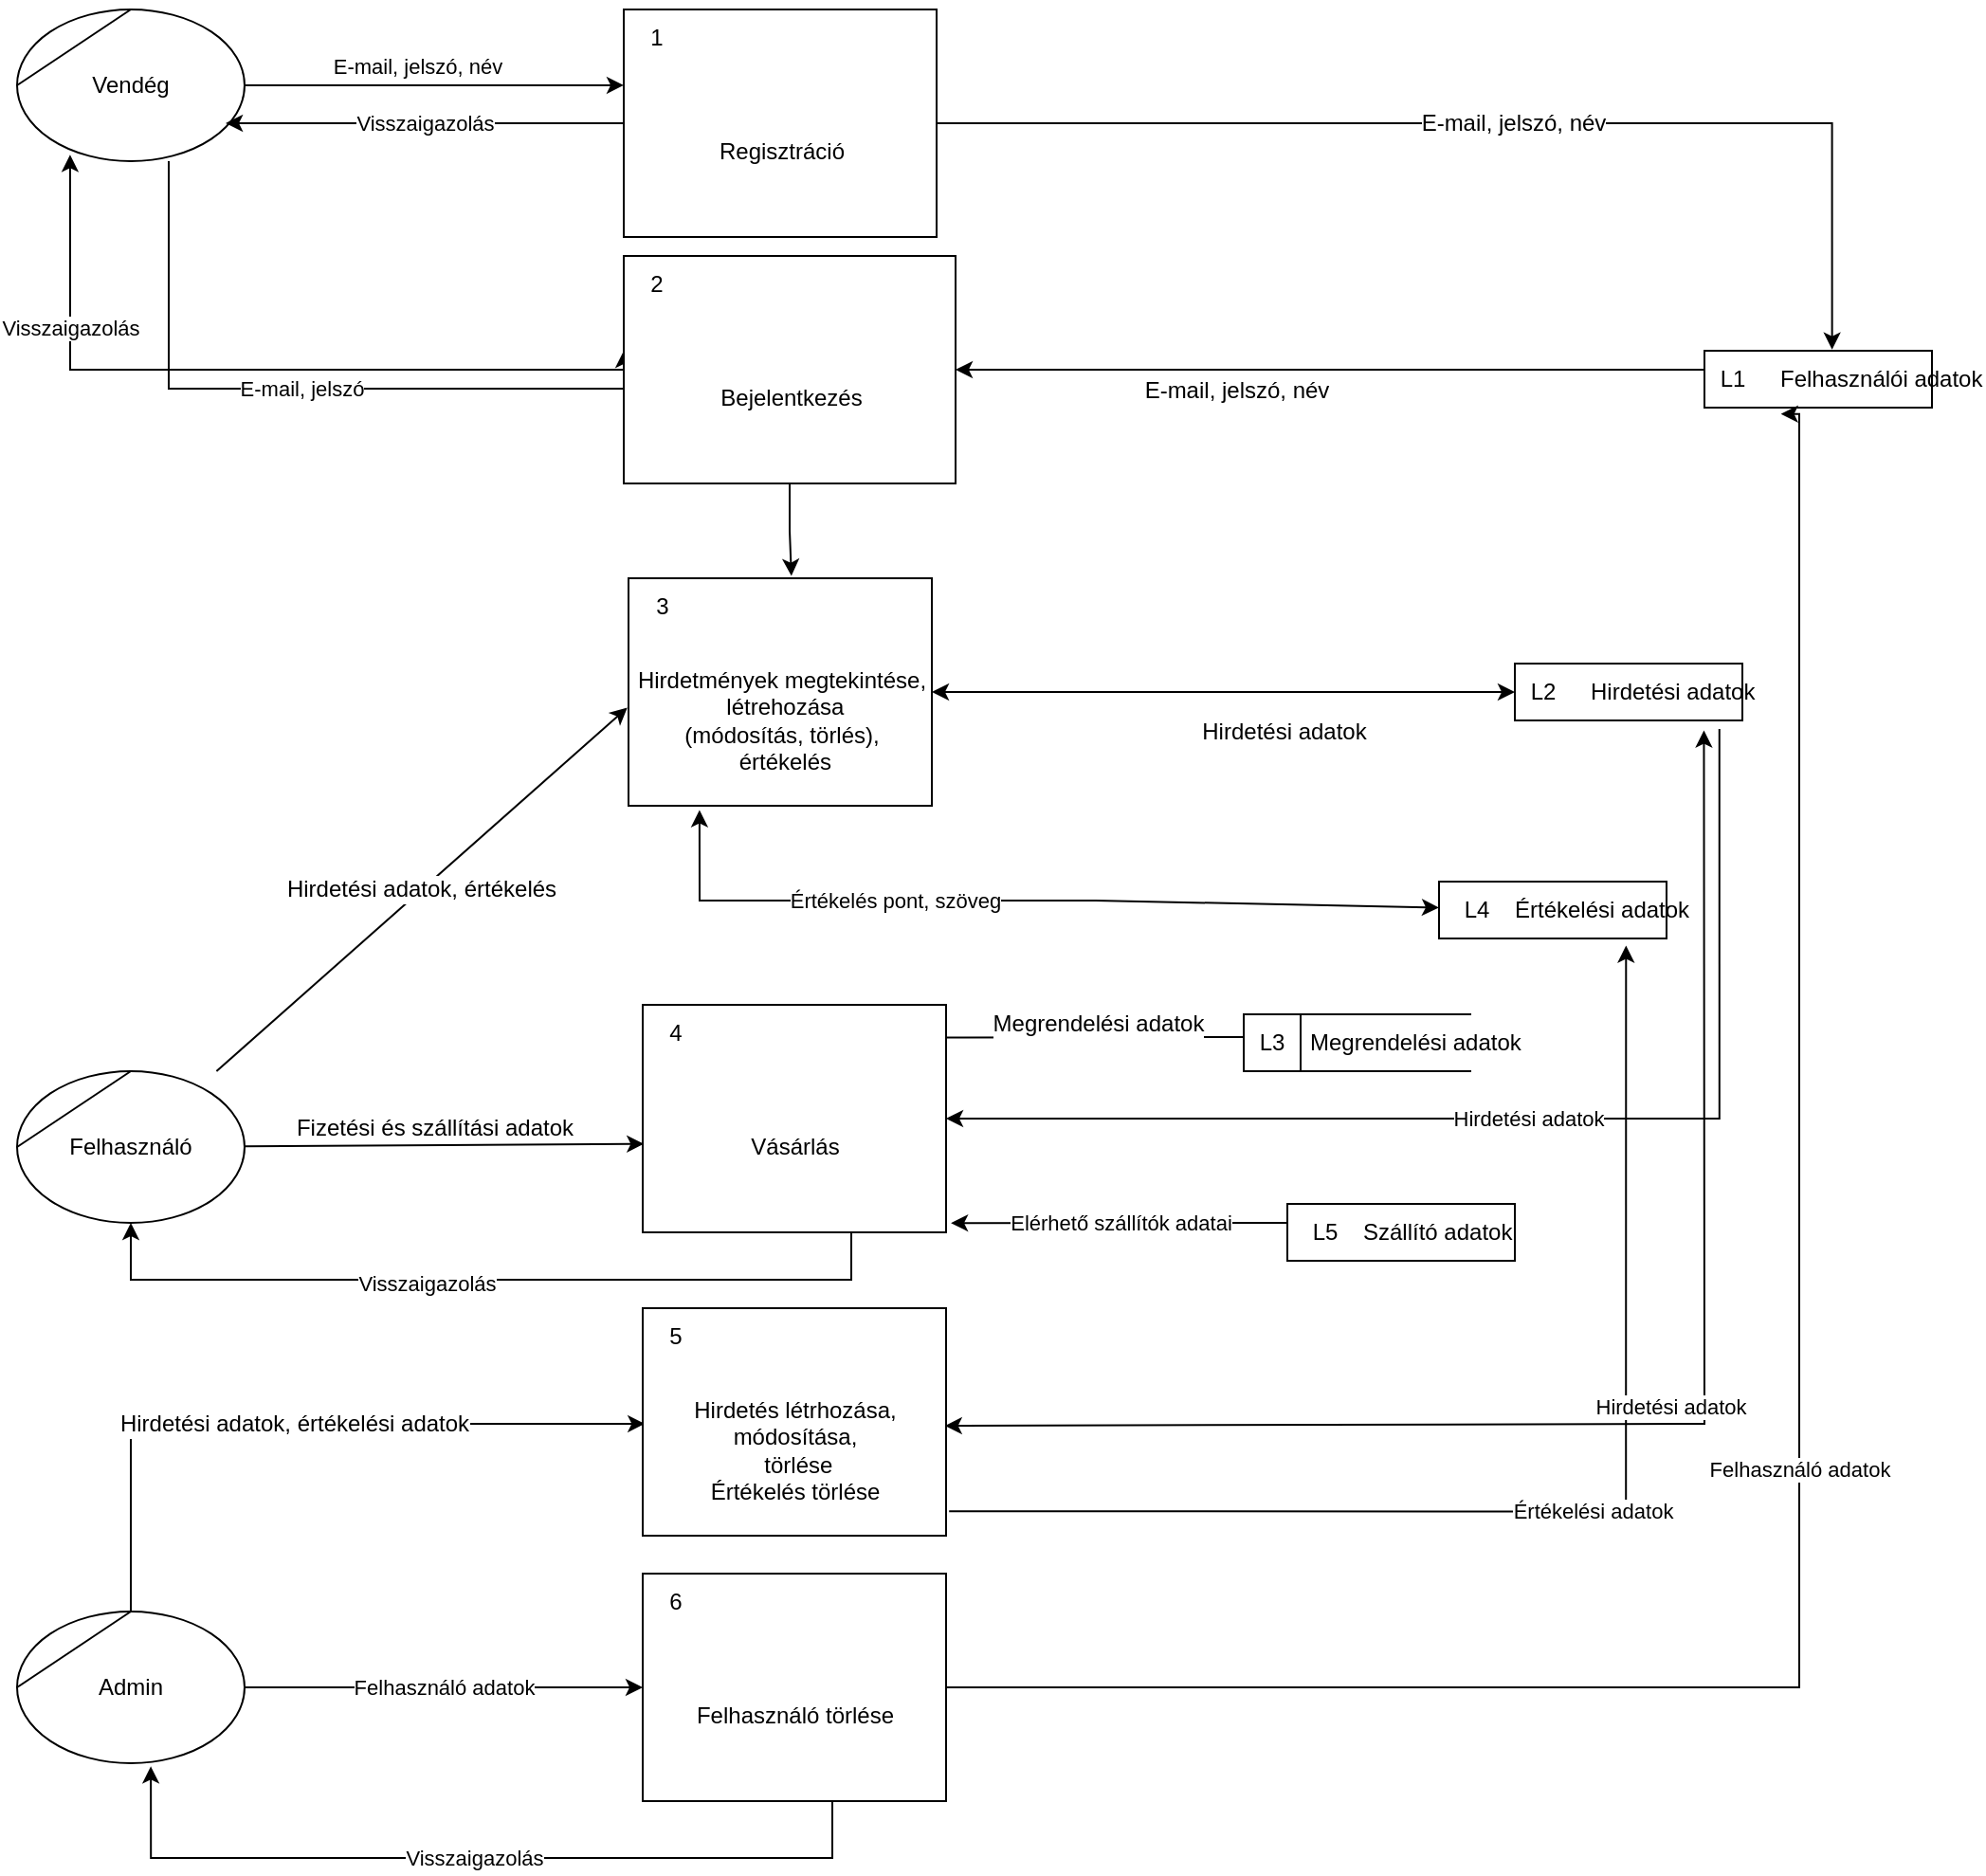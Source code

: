 <mxfile version="20.8.20" type="device"><diagram name="Page-1" id="DvjFBvJf3L-NlQ5-D-IN"><mxGraphModel dx="1216" dy="544" grid="1" gridSize="10" guides="1" tooltips="1" connect="1" arrows="1" fold="1" page="1" pageScale="1" pageWidth="827" pageHeight="1169" math="0" shadow="0"><root><mxCell id="0"/><mxCell id="1" parent="0"/><mxCell id="z8lDRwmuvihOMrb7tYAK-5" value="E-mail, jelszó, név" style="edgeStyle=orthogonalEdgeStyle;rounded=0;orthogonalLoop=1;jettySize=auto;html=1;entryX=0;entryY=0.333;entryDx=0;entryDy=0;entryPerimeter=0;" parent="1" source="z8lDRwmuvihOMrb7tYAK-1" target="z8lDRwmuvihOMrb7tYAK-2" edge="1"><mxGeometry x="-0.093" y="10" relative="1" as="geometry"><mxPoint as="offset"/></mxGeometry></mxCell><mxCell id="z8lDRwmuvihOMrb7tYAK-11" value="E-mail, jelszó" style="edgeStyle=orthogonalEdgeStyle;rounded=0;orthogonalLoop=1;jettySize=auto;html=1;entryX=0;entryY=0.417;entryDx=0;entryDy=0;entryPerimeter=0;" parent="1" source="z8lDRwmuvihOMrb7tYAK-1" target="z8lDRwmuvihOMrb7tYAK-7" edge="1"><mxGeometry relative="1" as="geometry"><mxPoint x="130" y="240" as="targetPoint"/><Array as="points"><mxPoint x="140" y="260"/></Array></mxGeometry></mxCell><mxCell id="z8lDRwmuvihOMrb7tYAK-1" value="Vendég" style="shape=stencil(tZRtjoMgEIZPw98GJR6gYXfvQe10nZQCAbYft99RNKlW7GajiTGZeeXhnZGBCRka5YCVvGHig5VlwTm9Kb5NYhUc1DElr8qjOmhISojenuGGx9gz0DTgMbaq+GR8T9+0j5C1NYYgaE0YKU86wRQaWsvvCdZv/xhFjvgXiOB7kynLyq+/Y3fVNuBiI79j7OB+db/rgceOi61+3Grg4v9YISmTO9xCHlR9/vb2xxxnzYDW6AK8OfLTeZzO66ynzM5CnqyHBUsn1DqN9UITnWoH/kUY5Iu9PtVUzRY1jx4IGk22K9UioSs+44+uvFxl3bKX1nTZdE12iV8=);whiteSpace=wrap;html=1;strokeColor=default;fontFamily=Helvetica;fontSize=12;fontColor=default;fillColor=default;" parent="1" vertex="1"><mxGeometry x="60" y="60" width="120" height="80" as="geometry"/></mxCell><mxCell id="z8lDRwmuvihOMrb7tYAK-6" value="Visszaigazolás" style="edgeStyle=orthogonalEdgeStyle;rounded=0;orthogonalLoop=1;jettySize=auto;html=1;entryX=0.917;entryY=0.75;entryDx=0;entryDy=0;entryPerimeter=0;" parent="1" source="z8lDRwmuvihOMrb7tYAK-2" target="z8lDRwmuvihOMrb7tYAK-1" edge="1"><mxGeometry relative="1" as="geometry"/></mxCell><mxCell id="z8lDRwmuvihOMrb7tYAK-17" style="edgeStyle=orthogonalEdgeStyle;rounded=0;orthogonalLoop=1;jettySize=auto;html=1;entryX=0.561;entryY=-0.021;entryDx=0;entryDy=0;entryPerimeter=0;" parent="1" source="z8lDRwmuvihOMrb7tYAK-2" target="z8lDRwmuvihOMrb7tYAK-15" edge="1"><mxGeometry relative="1" as="geometry"/></mxCell><mxCell id="z8lDRwmuvihOMrb7tYAK-20" value="E-mail, jelszó, név" style="edgeLabel;html=1;align=center;verticalAlign=middle;resizable=0;points=[];fontSize=12;fontFamily=Helvetica;fontColor=default;" parent="z8lDRwmuvihOMrb7tYAK-17" vertex="1" connectable="0"><mxGeometry x="0.026" relative="1" as="geometry"><mxPoint as="offset"/></mxGeometry></mxCell><mxCell id="z8lDRwmuvihOMrb7tYAK-2" value="Regisztráció" style="html=1;dashed=0;whitespace=wrap;shape=mxgraph.dfd.process2;align=center;container=1;collapsible=0;spacingTop=30;" parent="1" vertex="1"><mxGeometry x="380" y="60" width="165" height="120" as="geometry"/></mxCell><mxCell id="z8lDRwmuvihOMrb7tYAK-3" value="1" style="text;html=1;strokeColor=none;fillColor=none;align=center;verticalAlign=middle;whiteSpace=wrap;rounded=0;movable=0;resizable=0;rotatable=0;cloneable=0;deletable=0;connectable=0;allowArrows=0;pointerEvents=1;" parent="z8lDRwmuvihOMrb7tYAK-2" vertex="1"><mxGeometry width="35" height="30" as="geometry"/></mxCell><mxCell id="z8lDRwmuvihOMrb7tYAK-4" value="" style="text;html=1;strokeColor=none;fillColor=none;align=left;verticalAlign=middle;whiteSpace=wrap;rounded=0;movable=0;resizable=0;connectable=0;allowArrows=0;rotatable=0;cloneable=0;deletable=0;spacingLeft=6;autosize=1;resizeWidth=0;" parent="z8lDRwmuvihOMrb7tYAK-2" vertex="1"><mxGeometry x="35" y="-5" width="50" height="40" as="geometry"/></mxCell><mxCell id="z8lDRwmuvihOMrb7tYAK-13" value="Visszaigazolás" style="edgeStyle=orthogonalEdgeStyle;rounded=0;orthogonalLoop=1;jettySize=auto;html=1;entryX=0.233;entryY=0.958;entryDx=0;entryDy=0;entryPerimeter=0;" parent="1" source="z8lDRwmuvihOMrb7tYAK-7" target="z8lDRwmuvihOMrb7tYAK-1" edge="1"><mxGeometry x="0.55" relative="1" as="geometry"><mxPoint as="offset"/></mxGeometry></mxCell><mxCell id="z8lDRwmuvihOMrb7tYAK-24" value="E-mail, jelszó, név" style="edgeStyle=orthogonalEdgeStyle;rounded=0;orthogonalLoop=1;jettySize=auto;html=1;fontFamily=Helvetica;fontSize=12;fontColor=default;" parent="1" source="z8lDRwmuvihOMrb7tYAK-15" target="z8lDRwmuvihOMrb7tYAK-7" edge="1"><mxGeometry x="0.252" y="11" relative="1" as="geometry"><mxPoint as="offset"/><Array as="points"><mxPoint x="860" y="250"/><mxPoint x="860" y="250"/></Array></mxGeometry></mxCell><mxCell id="wmfnZTGR-9gJ-ZtMjW4K-1" style="edgeStyle=orthogonalEdgeStyle;rounded=0;orthogonalLoop=1;jettySize=auto;html=1;entryX=0.537;entryY=-0.01;entryDx=0;entryDy=0;entryPerimeter=0;" edge="1" parent="1" source="z8lDRwmuvihOMrb7tYAK-7" target="z8lDRwmuvihOMrb7tYAK-25"><mxGeometry relative="1" as="geometry"/></mxCell><mxCell id="z8lDRwmuvihOMrb7tYAK-7" value="Bejelentkezés" style="html=1;dashed=0;whitespace=wrap;shape=mxgraph.dfd.process2;align=center;container=1;collapsible=0;spacingTop=30;" parent="1" vertex="1"><mxGeometry x="380" y="190" width="175" height="120" as="geometry"/></mxCell><mxCell id="z8lDRwmuvihOMrb7tYAK-8" value="2" style="text;html=1;strokeColor=none;fillColor=none;align=center;verticalAlign=middle;whiteSpace=wrap;rounded=0;movable=0;resizable=0;rotatable=0;cloneable=0;deletable=0;connectable=0;allowArrows=0;pointerEvents=1;" parent="z8lDRwmuvihOMrb7tYAK-7" vertex="1"><mxGeometry width="35" height="30" as="geometry"/></mxCell><mxCell id="z8lDRwmuvihOMrb7tYAK-9" value="" style="text;html=1;strokeColor=none;fillColor=none;align=left;verticalAlign=middle;whiteSpace=wrap;rounded=0;movable=0;resizable=0;connectable=0;allowArrows=0;rotatable=0;cloneable=0;deletable=0;spacingLeft=6;autosize=1;resizeWidth=0;" parent="z8lDRwmuvihOMrb7tYAK-7" vertex="1"><mxGeometry x="35" y="-5" width="50" height="40" as="geometry"/></mxCell><mxCell id="z8lDRwmuvihOMrb7tYAK-15" value="Felhasználói adatok" style="html=1;dashed=0;whitespace=wrap;shape=mxgraph.dfd.dataStoreID2;align=left;spacingLeft=38;container=1;collapsible=0;" parent="1" vertex="1"><mxGeometry x="950" y="240" width="120" height="30" as="geometry"/></mxCell><mxCell id="z8lDRwmuvihOMrb7tYAK-16" value="L1" style="text;html=1;strokeColor=none;fillColor=none;align=center;verticalAlign=middle;whiteSpace=wrap;rounded=0;movable=0;resizable=0;rotatable=0;cloneable=0;deletable=0;allowArrows=0;connectable=0;" parent="z8lDRwmuvihOMrb7tYAK-15" vertex="1"><mxGeometry width="30" height="30" as="geometry"/></mxCell><mxCell id="z8lDRwmuvihOMrb7tYAK-28" value="Hirdetési adatok, értékelés" style="rounded=0;orthogonalLoop=1;jettySize=auto;html=1;entryX=-0.004;entryY=0.569;entryDx=0;entryDy=0;entryPerimeter=0;fontFamily=Helvetica;fontSize=12;fontColor=default;" parent="1" source="z8lDRwmuvihOMrb7tYAK-37" target="z8lDRwmuvihOMrb7tYAK-25" edge="1"><mxGeometry relative="1" as="geometry"><mxPoint x="170" y="429.62" as="sourcePoint"/></mxGeometry></mxCell><mxCell id="pwpsIvWv1hVvPI0nKZ3A-24" style="endArrow=classic;startArrow=classic;html=1;rounded=0;verticalAlign=bottom;exitX=0.234;exitY=1.019;exitDx=0;exitDy=0;exitPerimeter=0;" parent="1" source="z8lDRwmuvihOMrb7tYAK-25" target="pwpsIvWv1hVvPI0nKZ3A-22" edge="1"><mxGeometry relative="1" as="geometry"><mxPoint x="460" y="530" as="targetPoint"/><Array as="points"><mxPoint x="420" y="530"/><mxPoint x="629" y="530"/></Array></mxGeometry></mxCell><mxCell id="pwpsIvWv1hVvPI0nKZ3A-25" value="Értékelés pont, szöveg" style="edgeLabel;html=1;align=center;verticalAlign=middle;resizable=0;points=[];" parent="pwpsIvWv1hVvPI0nKZ3A-24" vertex="1" connectable="0"><mxGeometry x="-0.307" relative="1" as="geometry"><mxPoint x="-1" as="offset"/></mxGeometry></mxCell><mxCell id="z8lDRwmuvihOMrb7tYAK-25" value="Hirdetmények megtekintése,&lt;br&gt;&amp;nbsp;létrehozása&lt;br&gt;(módosítás, törlés),&lt;br&gt;&amp;nbsp;értékelés" style="html=1;dashed=0;whitespace=wrap;shape=mxgraph.dfd.process;align=center;container=1;collapsible=0;spacingTop=30;strokeColor=default;fontFamily=Helvetica;fontSize=12;fontColor=default;fillColor=default;" parent="1" vertex="1"><mxGeometry x="382.5" y="360" width="160" height="120" as="geometry"/></mxCell><mxCell id="z8lDRwmuvihOMrb7tYAK-26" value="3" style="text;html=1;strokeColor=none;fillColor=none;align=center;verticalAlign=middle;whiteSpace=wrap;rounded=0;movable=0;resizable=0;rotatable=0;cloneable=0;deletable=0;connectable=0;allowArrows=0;pointerEvents=1;fontSize=12;fontFamily=Helvetica;fontColor=default;" parent="z8lDRwmuvihOMrb7tYAK-25" vertex="1"><mxGeometry width="35" height="30" as="geometry"/></mxCell><mxCell id="z8lDRwmuvihOMrb7tYAK-27" value="" style="text;html=1;strokeColor=none;fillColor=none;align=left;verticalAlign=middle;whiteSpace=wrap;rounded=0;movable=0;resizable=0;connectable=0;allowArrows=0;rotatable=0;cloneable=0;deletable=0;spacingLeft=6;autosize=1;resizeWidth=0;fontSize=12;fontFamily=Helvetica;fontColor=default;" parent="z8lDRwmuvihOMrb7tYAK-25" vertex="1"><mxGeometry x="35" y="-5" width="50" height="40" as="geometry"/></mxCell><mxCell id="z8lDRwmuvihOMrb7tYAK-29" value="Hirdetési adatok" style="html=1;dashed=0;whitespace=wrap;shape=mxgraph.dfd.dataStoreID2;align=left;spacingLeft=38;container=1;collapsible=0;" parent="1" vertex="1"><mxGeometry x="850" y="405" width="120" height="30" as="geometry"/></mxCell><mxCell id="z8lDRwmuvihOMrb7tYAK-30" value="L2" style="text;html=1;strokeColor=none;fillColor=none;align=center;verticalAlign=middle;whiteSpace=wrap;rounded=0;movable=0;resizable=0;rotatable=0;cloneable=0;deletable=0;allowArrows=0;connectable=0;fontSize=12;fontFamily=Helvetica;fontColor=default;" parent="z8lDRwmuvihOMrb7tYAK-29" vertex="1"><mxGeometry width="30" height="30" as="geometry"/></mxCell><mxCell id="z8lDRwmuvihOMrb7tYAK-33" value="Hirdetési adatok" style="endArrow=classic;startArrow=classic;html=1;rounded=0;verticalAlign=bottom;fontFamily=Helvetica;fontSize=12;fontColor=default;elbow=vertical;" parent="1" source="z8lDRwmuvihOMrb7tYAK-25" target="z8lDRwmuvihOMrb7tYAK-29" edge="1"><mxGeometry x="0.205" y="-30" width="50" height="50" relative="1" as="geometry"><mxPoint x="542.5" y="440" as="sourcePoint"/><mxPoint x="662.5" y="440" as="targetPoint"/><Array as="points"><mxPoint x="640" y="420"/></Array><mxPoint as="offset"/></mxGeometry></mxCell><mxCell id="z8lDRwmuvihOMrb7tYAK-42" value="Megrendelési adatok" style="edgeStyle=none;rounded=0;orthogonalLoop=1;jettySize=auto;html=1;fontFamily=Helvetica;fontSize=12;fontColor=default;elbow=vertical;exitX=0.996;exitY=0.144;exitDx=0;exitDy=0;exitPerimeter=0;" parent="1" source="z8lDRwmuvihOMrb7tYAK-34" target="z8lDRwmuvihOMrb7tYAK-40" edge="1"><mxGeometry x="-0.011" y="7" relative="1" as="geometry"><Array as="points"><mxPoint x="710" y="602"/></Array><mxPoint as="offset"/></mxGeometry></mxCell><mxCell id="pwpsIvWv1hVvPI0nKZ3A-27" style="edgeStyle=orthogonalEdgeStyle;rounded=0;orthogonalLoop=1;jettySize=auto;html=1;entryX=0.5;entryY=1;entryDx=0;entryDy=0;" parent="1" source="z8lDRwmuvihOMrb7tYAK-34" target="z8lDRwmuvihOMrb7tYAK-37" edge="1"><mxGeometry relative="1" as="geometry"><mxPoint x="470" y="730" as="targetPoint"/><Array as="points"><mxPoint x="500" y="730"/><mxPoint x="120" y="730"/></Array></mxGeometry></mxCell><mxCell id="pwpsIvWv1hVvPI0nKZ3A-28" value="Visszaigazolás" style="edgeLabel;html=1;align=center;verticalAlign=middle;resizable=0;points=[];" parent="pwpsIvWv1hVvPI0nKZ3A-27" vertex="1" connectable="0"><mxGeometry x="0.147" y="2" relative="1" as="geometry"><mxPoint as="offset"/></mxGeometry></mxCell><mxCell id="z8lDRwmuvihOMrb7tYAK-34" value="Vásárlás" style="html=1;dashed=0;whitespace=wrap;shape=mxgraph.dfd.process;align=center;container=1;collapsible=0;spacingTop=30;strokeColor=default;fontFamily=Helvetica;fontSize=12;fontColor=default;fillColor=default;" parent="1" vertex="1"><mxGeometry x="390" y="585" width="160" height="120" as="geometry"/></mxCell><mxCell id="z8lDRwmuvihOMrb7tYAK-35" value="4" style="text;html=1;strokeColor=none;fillColor=none;align=center;verticalAlign=middle;whiteSpace=wrap;rounded=0;movable=0;resizable=0;rotatable=0;cloneable=0;deletable=0;connectable=0;allowArrows=0;pointerEvents=1;fontSize=12;fontFamily=Helvetica;fontColor=default;" parent="z8lDRwmuvihOMrb7tYAK-34" vertex="1"><mxGeometry width="35" height="30" as="geometry"/></mxCell><mxCell id="z8lDRwmuvihOMrb7tYAK-36" value="" style="text;html=1;strokeColor=none;fillColor=none;align=left;verticalAlign=middle;whiteSpace=wrap;rounded=0;movable=0;resizable=0;connectable=0;allowArrows=0;rotatable=0;cloneable=0;deletable=0;spacingLeft=6;autosize=1;resizeWidth=0;fontSize=12;fontFamily=Helvetica;fontColor=default;" parent="z8lDRwmuvihOMrb7tYAK-34" vertex="1"><mxGeometry x="35" y="-5" width="50" height="40" as="geometry"/></mxCell><mxCell id="z8lDRwmuvihOMrb7tYAK-39" value="Fizetési és szállítási adatok" style="edgeStyle=none;rounded=0;orthogonalLoop=1;jettySize=auto;html=1;entryX=0.004;entryY=0.611;entryDx=0;entryDy=0;entryPerimeter=0;fontFamily=Helvetica;fontSize=12;fontColor=default;elbow=vertical;" parent="1" source="z8lDRwmuvihOMrb7tYAK-37" target="z8lDRwmuvihOMrb7tYAK-34" edge="1"><mxGeometry x="-0.05" y="9" relative="1" as="geometry"><mxPoint as="offset"/></mxGeometry></mxCell><mxCell id="z8lDRwmuvihOMrb7tYAK-37" value="Felhasználó" style="shape=stencil(tZRtjoMgEIZPw98GJR6gYXfvQe10nZQCAbYft99RNKlW7GajiTGZeeXhnZGBCRka5YCVvGHig5VlwTm9Kb5NYhUc1DElr8qjOmhISojenuGGx9gz0DTgMbaq+GR8T9+0j5C1NYYgaE0YKU86wRQaWsvvCdZv/xhFjvgXiOB7kynLyq+/Y3fVNuBiI79j7OB+db/rgceOi61+3Grg4v9YISmTO9xCHlR9/vb2xxxnzYDW6AK8OfLTeZzO66ynzM5CnqyHBUsn1DqN9UITnWoH/kUY5Iu9PtVUzRY1jx4IGk22K9UioSs+44+uvFxl3bKX1nTZdE12iV8=);whiteSpace=wrap;html=1;strokeColor=default;fontFamily=Helvetica;fontSize=12;fontColor=default;fillColor=default;" parent="1" vertex="1"><mxGeometry x="60" y="620" width="120" height="80" as="geometry"/></mxCell><mxCell id="z8lDRwmuvihOMrb7tYAK-40" value="Megrendelési adatok" style="html=1;dashed=0;whitespace=wrap;shape=mxgraph.dfd.dataStoreID;align=left;spacingLeft=33;container=1;collapsible=0;autosize=0;strokeColor=default;fontFamily=Helvetica;fontSize=12;fontColor=default;fillColor=default;" parent="1" vertex="1"><mxGeometry x="707" y="590" width="120" height="30" as="geometry"/></mxCell><mxCell id="z8lDRwmuvihOMrb7tYAK-41" value="L3" style="text;html=1;strokeColor=none;fillColor=none;align=center;verticalAlign=middle;whiteSpace=wrap;rounded=0;movable=0;resizable=0;rotatable=0;cloneable=0;deletable=0;allowArrows=0;connectable=0;fontSize=12;fontFamily=Helvetica;fontColor=default;" parent="z8lDRwmuvihOMrb7tYAK-40" vertex="1"><mxGeometry width="30" height="30" as="geometry"/></mxCell><mxCell id="z8lDRwmuvihOMrb7tYAK-49" value="Hirdetési adatok, értékelési adatok" style="edgeStyle=none;rounded=0;orthogonalLoop=1;jettySize=auto;html=1;entryX=0.007;entryY=0.508;entryDx=0;entryDy=0;entryPerimeter=0;fontFamily=Helvetica;fontSize=12;fontColor=default;elbow=vertical;exitX=0.5;exitY=0;exitDx=0;exitDy=0;" parent="1" source="pwpsIvWv1hVvPI0nKZ3A-8" target="z8lDRwmuvihOMrb7tYAK-46" edge="1"><mxGeometry relative="1" as="geometry"><mxPoint x="180" y="805.212" as="sourcePoint"/><Array as="points"><mxPoint x="120" y="806"/></Array></mxGeometry></mxCell><mxCell id="pwpsIvWv1hVvPI0nKZ3A-38" value="Értékelési adatok" style="edgeStyle=orthogonalEdgeStyle;rounded=0;orthogonalLoop=1;jettySize=auto;html=1;entryX=0.822;entryY=1.125;entryDx=0;entryDy=0;entryPerimeter=0;exitX=1.01;exitY=0.893;exitDx=0;exitDy=0;exitPerimeter=0;" parent="1" source="z8lDRwmuvihOMrb7tYAK-46" target="pwpsIvWv1hVvPI0nKZ3A-22" edge="1"><mxGeometry relative="1" as="geometry"><mxPoint x="828.68" y="852.79" as="targetPoint"/><Array as="points"><mxPoint x="920" y="852"/><mxPoint x="919" y="853"/></Array></mxGeometry></mxCell><mxCell id="z8lDRwmuvihOMrb7tYAK-46" value="Hirdetés létrhozása, &lt;br&gt;módosítása,&lt;br&gt;&amp;nbsp;törlése&lt;br&gt;Értékelés törlése&lt;br&gt;" style="html=1;dashed=0;whitespace=wrap;shape=mxgraph.dfd.process;align=center;container=1;collapsible=0;spacingTop=30;strokeColor=default;fontFamily=Helvetica;fontSize=12;fontColor=default;fillColor=default;" parent="1" vertex="1"><mxGeometry x="390" y="745" width="160" height="120" as="geometry"/></mxCell><mxCell id="z8lDRwmuvihOMrb7tYAK-47" value="5" style="text;html=1;strokeColor=none;fillColor=none;align=center;verticalAlign=middle;whiteSpace=wrap;rounded=0;movable=0;resizable=0;rotatable=0;cloneable=0;deletable=0;connectable=0;allowArrows=0;pointerEvents=1;fontSize=12;fontFamily=Helvetica;fontColor=default;" parent="z8lDRwmuvihOMrb7tYAK-46" vertex="1"><mxGeometry width="35" height="30" as="geometry"/></mxCell><mxCell id="z8lDRwmuvihOMrb7tYAK-48" value="" style="text;html=1;strokeColor=none;fillColor=none;align=left;verticalAlign=middle;whiteSpace=wrap;rounded=0;movable=0;resizable=0;connectable=0;allowArrows=0;rotatable=0;cloneable=0;deletable=0;spacingLeft=6;autosize=1;resizeWidth=0;fontSize=12;fontFamily=Helvetica;fontColor=default;" parent="z8lDRwmuvihOMrb7tYAK-46" vertex="1"><mxGeometry x="35" y="-5" width="50" height="40" as="geometry"/></mxCell><mxCell id="pwpsIvWv1hVvPI0nKZ3A-7" value="Hirdetési adatok" style="endArrow=classic;startArrow=classic;html=1;rounded=0;verticalAlign=bottom;exitX=0.996;exitY=0.517;exitDx=0;exitDy=0;exitPerimeter=0;entryX=0.831;entryY=1.176;entryDx=0;entryDy=0;entryPerimeter=0;" parent="1" source="z8lDRwmuvihOMrb7tYAK-46" target="z8lDRwmuvihOMrb7tYAK-29" edge="1"><mxGeometry width="50" height="50" relative="1" as="geometry"><mxPoint x="550" y="804.29" as="sourcePoint"/><mxPoint x="960" y="806" as="targetPoint"/><Array as="points"><mxPoint x="950" y="806"/></Array></mxGeometry></mxCell><mxCell id="pwpsIvWv1hVvPI0nKZ3A-12" value="Felhasználó adatok" style="edgeStyle=orthogonalEdgeStyle;rounded=0;orthogonalLoop=1;jettySize=auto;html=1;" parent="1" source="pwpsIvWv1hVvPI0nKZ3A-8" target="pwpsIvWv1hVvPI0nKZ3A-9" edge="1"><mxGeometry relative="1" as="geometry"/></mxCell><mxCell id="pwpsIvWv1hVvPI0nKZ3A-8" value="Admin" style="shape=stencil(tZRtjoMgEIZPw98GJR6gYXfvQe10nZQCAbYft99RNKlW7GajiTGZeeXhnZGBCRka5YCVvGHig5VlwTm9Kb5NYhUc1DElr8qjOmhISojenuGGx9gz0DTgMbaq+GR8T9+0j5C1NYYgaE0YKU86wRQaWsvvCdZv/xhFjvgXiOB7kynLyq+/Y3fVNuBiI79j7OB+db/rgceOi61+3Grg4v9YISmTO9xCHlR9/vb2xxxnzYDW6AK8OfLTeZzO66ynzM5CnqyHBUsn1DqN9UITnWoH/kUY5Iu9PtVUzRY1jx4IGk22K9UioSs+44+uvFxl3bKX1nTZdE12iV8=);whiteSpace=wrap;html=1;" parent="1" vertex="1"><mxGeometry x="60" y="905" width="120" height="80" as="geometry"/></mxCell><mxCell id="pwpsIvWv1hVvPI0nKZ3A-17" value="Felhasználó adatok" style="edgeStyle=orthogonalEdgeStyle;rounded=0;orthogonalLoop=1;jettySize=auto;html=1;entryX=0.336;entryY=1.112;entryDx=0;entryDy=0;entryPerimeter=0;" parent="1" source="pwpsIvWv1hVvPI0nKZ3A-9" target="z8lDRwmuvihOMrb7tYAK-15" edge="1"><mxGeometry relative="1" as="geometry"><mxPoint x="670.0" y="945" as="targetPoint"/><Array as="points"><mxPoint x="1000" y="945"/></Array></mxGeometry></mxCell><mxCell id="pwpsIvWv1hVvPI0nKZ3A-21" value="Visszaigazolás" style="edgeStyle=orthogonalEdgeStyle;rounded=0;orthogonalLoop=1;jettySize=auto;html=1;entryX=0.588;entryY=1.021;entryDx=0;entryDy=0;entryPerimeter=0;" parent="1" source="pwpsIvWv1hVvPI0nKZ3A-9" target="pwpsIvWv1hVvPI0nKZ3A-8" edge="1"><mxGeometry relative="1" as="geometry"><mxPoint x="130" y="1085" as="targetPoint"/><Array as="points"><mxPoint x="490" y="1035"/><mxPoint x="131" y="1035"/></Array></mxGeometry></mxCell><mxCell id="pwpsIvWv1hVvPI0nKZ3A-9" value="Felhasználó törlése" style="html=1;dashed=0;whitespace=wrap;shape=mxgraph.dfd.process2;align=center;container=1;collapsible=0;spacingTop=30;" parent="1" vertex="1"><mxGeometry x="390" y="885" width="160" height="120" as="geometry"/></mxCell><mxCell id="pwpsIvWv1hVvPI0nKZ3A-10" value="6" style="text;html=1;strokeColor=none;fillColor=none;align=center;verticalAlign=middle;whiteSpace=wrap;rounded=0;movable=0;resizable=0;rotatable=0;cloneable=0;deletable=0;connectable=0;allowArrows=0;pointerEvents=1;" parent="pwpsIvWv1hVvPI0nKZ3A-9" vertex="1"><mxGeometry width="35" height="30" as="geometry"/></mxCell><mxCell id="pwpsIvWv1hVvPI0nKZ3A-11" value="" style="text;html=1;strokeColor=none;fillColor=none;align=left;verticalAlign=middle;whiteSpace=wrap;rounded=0;movable=0;resizable=0;connectable=0;allowArrows=0;rotatable=0;cloneable=0;deletable=0;spacingLeft=6;autosize=1;resizeWidth=0;" parent="pwpsIvWv1hVvPI0nKZ3A-9" vertex="1"><mxGeometry x="35" y="-5" width="50" height="40" as="geometry"/></mxCell><mxCell id="pwpsIvWv1hVvPI0nKZ3A-22" value="Értékelési adatok" style="html=1;dashed=0;whitespace=wrap;shape=mxgraph.dfd.dataStoreID2;align=left;spacingLeft=38;container=1;collapsible=0;" parent="1" vertex="1"><mxGeometry x="810" y="520" width="120" height="30" as="geometry"/></mxCell><mxCell id="pwpsIvWv1hVvPI0nKZ3A-23" value="L4" style="text;html=1;strokeColor=none;fillColor=none;align=center;verticalAlign=middle;whiteSpace=wrap;rounded=0;connectable=0;allowArrows=0;movable=0;resizable=0;rotatable=0;cloneable=0;deletable=0;" parent="pwpsIvWv1hVvPI0nKZ3A-22" vertex="1"><mxGeometry x="5" width="30" height="30" as="geometry"/></mxCell><mxCell id="pwpsIvWv1hVvPI0nKZ3A-31" value="Elérhető szállítók adatai" style="edgeStyle=orthogonalEdgeStyle;rounded=0;orthogonalLoop=1;jettySize=auto;html=1;entryX=1.016;entryY=0.959;entryDx=0;entryDy=0;entryPerimeter=0;" parent="1" source="pwpsIvWv1hVvPI0nKZ3A-29" target="z8lDRwmuvihOMrb7tYAK-34" edge="1"><mxGeometry relative="1" as="geometry"><mxPoint x="560" y="700" as="targetPoint"/><Array as="points"><mxPoint x="720" y="700"/><mxPoint x="720" y="700"/></Array></mxGeometry></mxCell><mxCell id="pwpsIvWv1hVvPI0nKZ3A-29" value="Szállító adatok" style="html=1;dashed=0;whitespace=wrap;shape=mxgraph.dfd.dataStoreID2;align=left;spacingLeft=38;container=1;collapsible=0;" parent="1" vertex="1"><mxGeometry x="730" y="690" width="120" height="30" as="geometry"/></mxCell><mxCell id="pwpsIvWv1hVvPI0nKZ3A-30" value="L5" style="text;html=1;strokeColor=none;fillColor=none;align=center;verticalAlign=middle;whiteSpace=wrap;rounded=0;connectable=0;allowArrows=0;movable=0;resizable=0;rotatable=0;cloneable=0;deletable=0;" parent="pwpsIvWv1hVvPI0nKZ3A-29" vertex="1"><mxGeometry x="5" width="30" height="30" as="geometry"/></mxCell><mxCell id="pwpsIvWv1hVvPI0nKZ3A-34" value="Hirdetési adatok" style="edgeStyle=orthogonalEdgeStyle;rounded=0;orthogonalLoop=1;jettySize=auto;html=1;exitX=0.899;exitY=1.149;exitDx=0;exitDy=0;exitPerimeter=0;" parent="1" source="z8lDRwmuvihOMrb7tYAK-29" target="z8lDRwmuvihOMrb7tYAK-34" edge="1"><mxGeometry relative="1" as="geometry"><mxPoint x="820.0" y="645" as="sourcePoint"/><Array as="points"><mxPoint x="958" y="645"/></Array></mxGeometry></mxCell></root></mxGraphModel></diagram></mxfile>